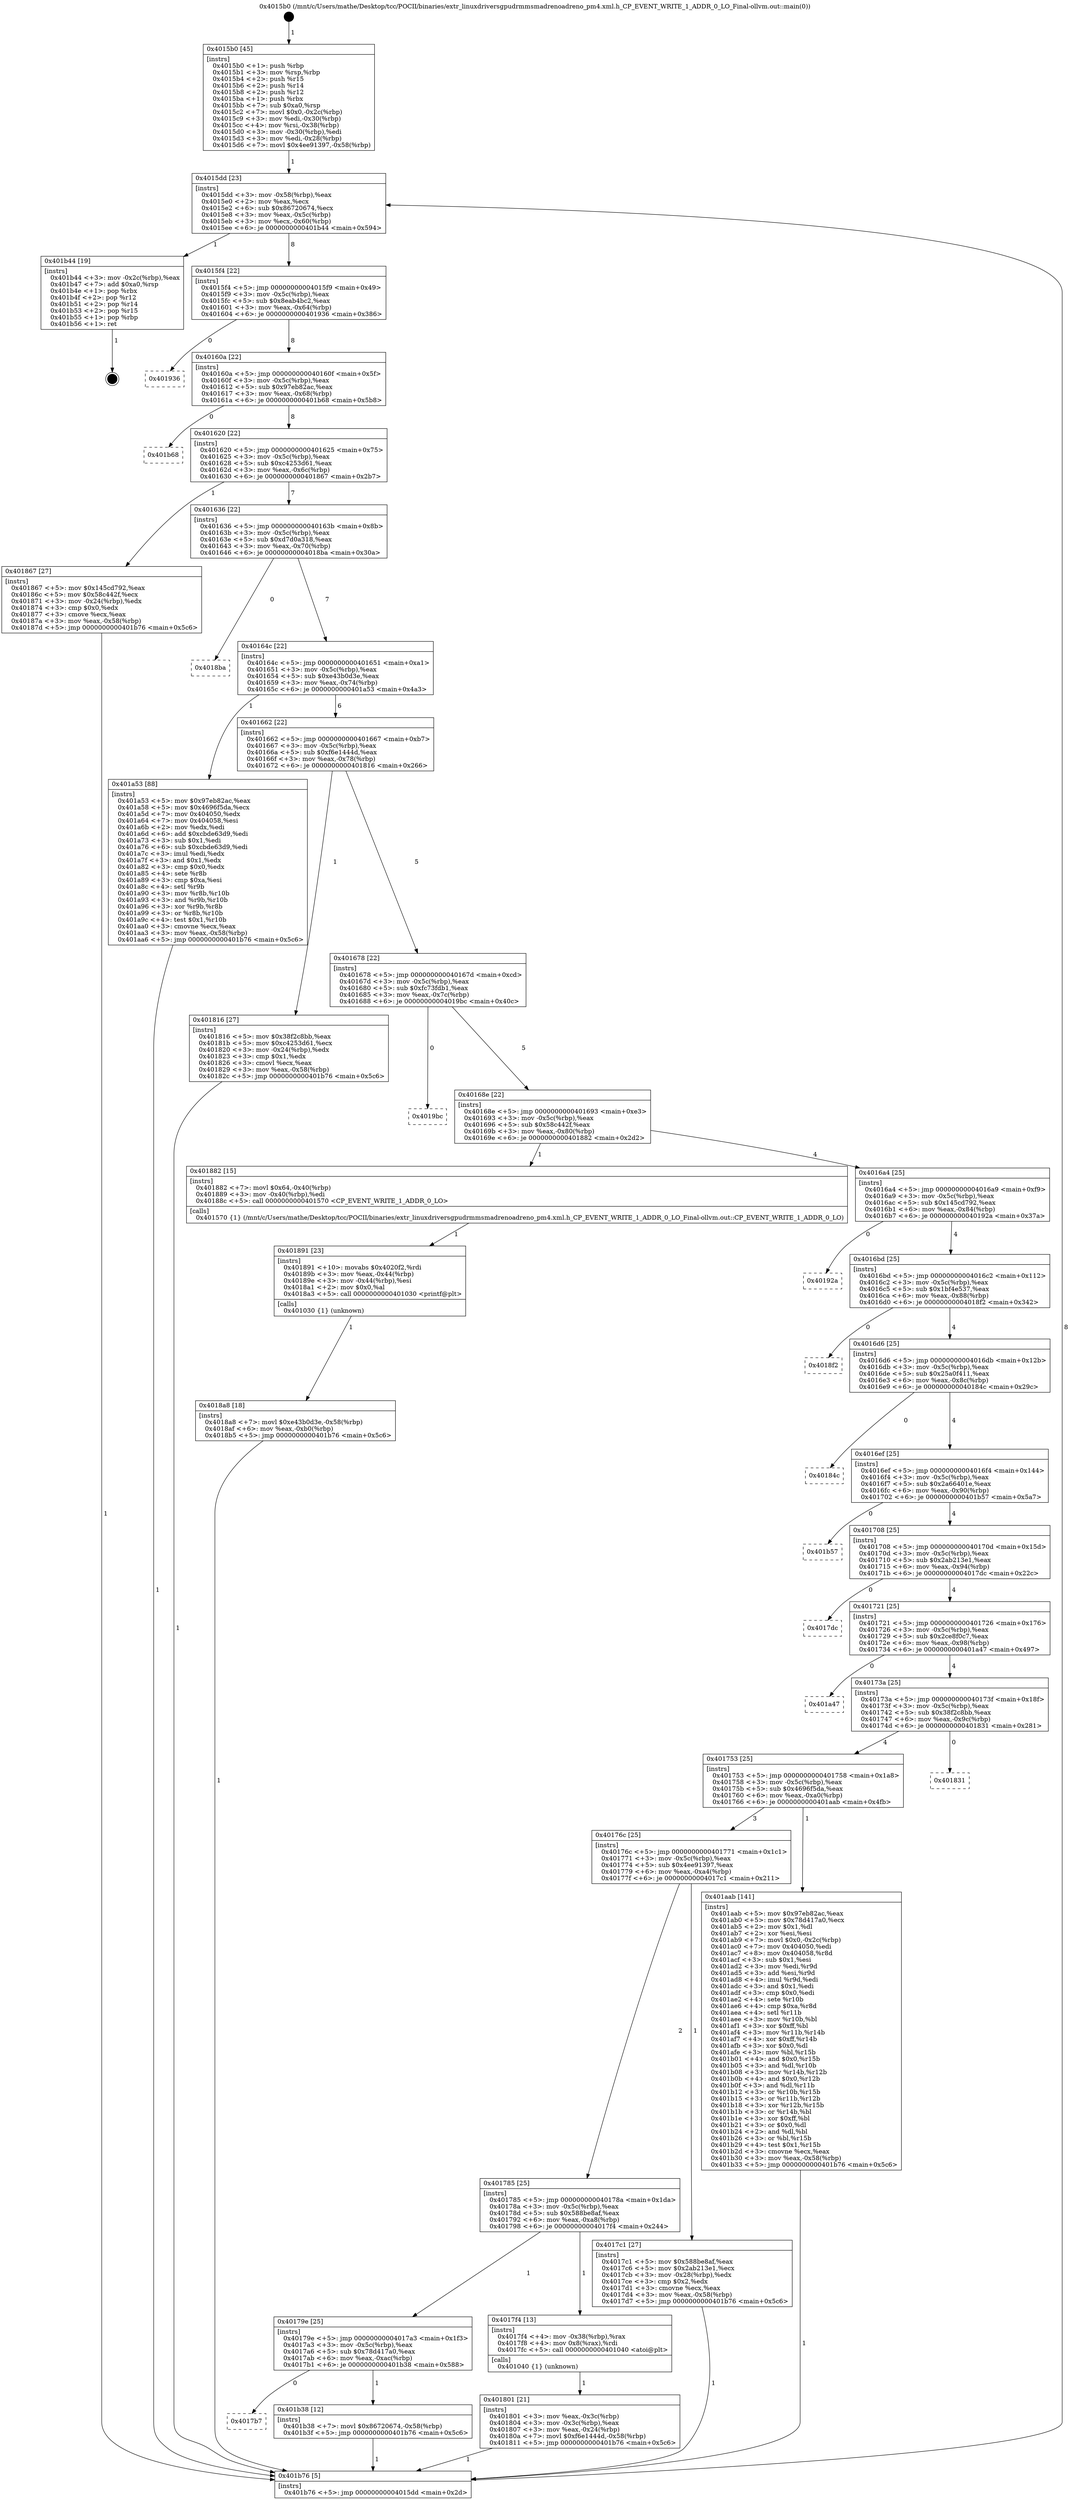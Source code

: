 digraph "0x4015b0" {
  label = "0x4015b0 (/mnt/c/Users/mathe/Desktop/tcc/POCII/binaries/extr_linuxdriversgpudrmmsmadrenoadreno_pm4.xml.h_CP_EVENT_WRITE_1_ADDR_0_LO_Final-ollvm.out::main(0))"
  labelloc = "t"
  node[shape=record]

  Entry [label="",width=0.3,height=0.3,shape=circle,fillcolor=black,style=filled]
  "0x4015dd" [label="{
     0x4015dd [23]\l
     | [instrs]\l
     &nbsp;&nbsp;0x4015dd \<+3\>: mov -0x58(%rbp),%eax\l
     &nbsp;&nbsp;0x4015e0 \<+2\>: mov %eax,%ecx\l
     &nbsp;&nbsp;0x4015e2 \<+6\>: sub $0x86720674,%ecx\l
     &nbsp;&nbsp;0x4015e8 \<+3\>: mov %eax,-0x5c(%rbp)\l
     &nbsp;&nbsp;0x4015eb \<+3\>: mov %ecx,-0x60(%rbp)\l
     &nbsp;&nbsp;0x4015ee \<+6\>: je 0000000000401b44 \<main+0x594\>\l
  }"]
  "0x401b44" [label="{
     0x401b44 [19]\l
     | [instrs]\l
     &nbsp;&nbsp;0x401b44 \<+3\>: mov -0x2c(%rbp),%eax\l
     &nbsp;&nbsp;0x401b47 \<+7\>: add $0xa0,%rsp\l
     &nbsp;&nbsp;0x401b4e \<+1\>: pop %rbx\l
     &nbsp;&nbsp;0x401b4f \<+2\>: pop %r12\l
     &nbsp;&nbsp;0x401b51 \<+2\>: pop %r14\l
     &nbsp;&nbsp;0x401b53 \<+2\>: pop %r15\l
     &nbsp;&nbsp;0x401b55 \<+1\>: pop %rbp\l
     &nbsp;&nbsp;0x401b56 \<+1\>: ret\l
  }"]
  "0x4015f4" [label="{
     0x4015f4 [22]\l
     | [instrs]\l
     &nbsp;&nbsp;0x4015f4 \<+5\>: jmp 00000000004015f9 \<main+0x49\>\l
     &nbsp;&nbsp;0x4015f9 \<+3\>: mov -0x5c(%rbp),%eax\l
     &nbsp;&nbsp;0x4015fc \<+5\>: sub $0x8eab4bc2,%eax\l
     &nbsp;&nbsp;0x401601 \<+3\>: mov %eax,-0x64(%rbp)\l
     &nbsp;&nbsp;0x401604 \<+6\>: je 0000000000401936 \<main+0x386\>\l
  }"]
  Exit [label="",width=0.3,height=0.3,shape=circle,fillcolor=black,style=filled,peripheries=2]
  "0x401936" [label="{
     0x401936\l
  }", style=dashed]
  "0x40160a" [label="{
     0x40160a [22]\l
     | [instrs]\l
     &nbsp;&nbsp;0x40160a \<+5\>: jmp 000000000040160f \<main+0x5f\>\l
     &nbsp;&nbsp;0x40160f \<+3\>: mov -0x5c(%rbp),%eax\l
     &nbsp;&nbsp;0x401612 \<+5\>: sub $0x97eb82ac,%eax\l
     &nbsp;&nbsp;0x401617 \<+3\>: mov %eax,-0x68(%rbp)\l
     &nbsp;&nbsp;0x40161a \<+6\>: je 0000000000401b68 \<main+0x5b8\>\l
  }"]
  "0x4017b7" [label="{
     0x4017b7\l
  }", style=dashed]
  "0x401b68" [label="{
     0x401b68\l
  }", style=dashed]
  "0x401620" [label="{
     0x401620 [22]\l
     | [instrs]\l
     &nbsp;&nbsp;0x401620 \<+5\>: jmp 0000000000401625 \<main+0x75\>\l
     &nbsp;&nbsp;0x401625 \<+3\>: mov -0x5c(%rbp),%eax\l
     &nbsp;&nbsp;0x401628 \<+5\>: sub $0xc4253d61,%eax\l
     &nbsp;&nbsp;0x40162d \<+3\>: mov %eax,-0x6c(%rbp)\l
     &nbsp;&nbsp;0x401630 \<+6\>: je 0000000000401867 \<main+0x2b7\>\l
  }"]
  "0x401b38" [label="{
     0x401b38 [12]\l
     | [instrs]\l
     &nbsp;&nbsp;0x401b38 \<+7\>: movl $0x86720674,-0x58(%rbp)\l
     &nbsp;&nbsp;0x401b3f \<+5\>: jmp 0000000000401b76 \<main+0x5c6\>\l
  }"]
  "0x401867" [label="{
     0x401867 [27]\l
     | [instrs]\l
     &nbsp;&nbsp;0x401867 \<+5\>: mov $0x145cd792,%eax\l
     &nbsp;&nbsp;0x40186c \<+5\>: mov $0x58c442f,%ecx\l
     &nbsp;&nbsp;0x401871 \<+3\>: mov -0x24(%rbp),%edx\l
     &nbsp;&nbsp;0x401874 \<+3\>: cmp $0x0,%edx\l
     &nbsp;&nbsp;0x401877 \<+3\>: cmove %ecx,%eax\l
     &nbsp;&nbsp;0x40187a \<+3\>: mov %eax,-0x58(%rbp)\l
     &nbsp;&nbsp;0x40187d \<+5\>: jmp 0000000000401b76 \<main+0x5c6\>\l
  }"]
  "0x401636" [label="{
     0x401636 [22]\l
     | [instrs]\l
     &nbsp;&nbsp;0x401636 \<+5\>: jmp 000000000040163b \<main+0x8b\>\l
     &nbsp;&nbsp;0x40163b \<+3\>: mov -0x5c(%rbp),%eax\l
     &nbsp;&nbsp;0x40163e \<+5\>: sub $0xd7d0a318,%eax\l
     &nbsp;&nbsp;0x401643 \<+3\>: mov %eax,-0x70(%rbp)\l
     &nbsp;&nbsp;0x401646 \<+6\>: je 00000000004018ba \<main+0x30a\>\l
  }"]
  "0x4018a8" [label="{
     0x4018a8 [18]\l
     | [instrs]\l
     &nbsp;&nbsp;0x4018a8 \<+7\>: movl $0xe43b0d3e,-0x58(%rbp)\l
     &nbsp;&nbsp;0x4018af \<+6\>: mov %eax,-0xb0(%rbp)\l
     &nbsp;&nbsp;0x4018b5 \<+5\>: jmp 0000000000401b76 \<main+0x5c6\>\l
  }"]
  "0x4018ba" [label="{
     0x4018ba\l
  }", style=dashed]
  "0x40164c" [label="{
     0x40164c [22]\l
     | [instrs]\l
     &nbsp;&nbsp;0x40164c \<+5\>: jmp 0000000000401651 \<main+0xa1\>\l
     &nbsp;&nbsp;0x401651 \<+3\>: mov -0x5c(%rbp),%eax\l
     &nbsp;&nbsp;0x401654 \<+5\>: sub $0xe43b0d3e,%eax\l
     &nbsp;&nbsp;0x401659 \<+3\>: mov %eax,-0x74(%rbp)\l
     &nbsp;&nbsp;0x40165c \<+6\>: je 0000000000401a53 \<main+0x4a3\>\l
  }"]
  "0x401891" [label="{
     0x401891 [23]\l
     | [instrs]\l
     &nbsp;&nbsp;0x401891 \<+10\>: movabs $0x4020f2,%rdi\l
     &nbsp;&nbsp;0x40189b \<+3\>: mov %eax,-0x44(%rbp)\l
     &nbsp;&nbsp;0x40189e \<+3\>: mov -0x44(%rbp),%esi\l
     &nbsp;&nbsp;0x4018a1 \<+2\>: mov $0x0,%al\l
     &nbsp;&nbsp;0x4018a3 \<+5\>: call 0000000000401030 \<printf@plt\>\l
     | [calls]\l
     &nbsp;&nbsp;0x401030 \{1\} (unknown)\l
  }"]
  "0x401a53" [label="{
     0x401a53 [88]\l
     | [instrs]\l
     &nbsp;&nbsp;0x401a53 \<+5\>: mov $0x97eb82ac,%eax\l
     &nbsp;&nbsp;0x401a58 \<+5\>: mov $0x4696f5da,%ecx\l
     &nbsp;&nbsp;0x401a5d \<+7\>: mov 0x404050,%edx\l
     &nbsp;&nbsp;0x401a64 \<+7\>: mov 0x404058,%esi\l
     &nbsp;&nbsp;0x401a6b \<+2\>: mov %edx,%edi\l
     &nbsp;&nbsp;0x401a6d \<+6\>: add $0xcbde63d9,%edi\l
     &nbsp;&nbsp;0x401a73 \<+3\>: sub $0x1,%edi\l
     &nbsp;&nbsp;0x401a76 \<+6\>: sub $0xcbde63d9,%edi\l
     &nbsp;&nbsp;0x401a7c \<+3\>: imul %edi,%edx\l
     &nbsp;&nbsp;0x401a7f \<+3\>: and $0x1,%edx\l
     &nbsp;&nbsp;0x401a82 \<+3\>: cmp $0x0,%edx\l
     &nbsp;&nbsp;0x401a85 \<+4\>: sete %r8b\l
     &nbsp;&nbsp;0x401a89 \<+3\>: cmp $0xa,%esi\l
     &nbsp;&nbsp;0x401a8c \<+4\>: setl %r9b\l
     &nbsp;&nbsp;0x401a90 \<+3\>: mov %r8b,%r10b\l
     &nbsp;&nbsp;0x401a93 \<+3\>: and %r9b,%r10b\l
     &nbsp;&nbsp;0x401a96 \<+3\>: xor %r9b,%r8b\l
     &nbsp;&nbsp;0x401a99 \<+3\>: or %r8b,%r10b\l
     &nbsp;&nbsp;0x401a9c \<+4\>: test $0x1,%r10b\l
     &nbsp;&nbsp;0x401aa0 \<+3\>: cmovne %ecx,%eax\l
     &nbsp;&nbsp;0x401aa3 \<+3\>: mov %eax,-0x58(%rbp)\l
     &nbsp;&nbsp;0x401aa6 \<+5\>: jmp 0000000000401b76 \<main+0x5c6\>\l
  }"]
  "0x401662" [label="{
     0x401662 [22]\l
     | [instrs]\l
     &nbsp;&nbsp;0x401662 \<+5\>: jmp 0000000000401667 \<main+0xb7\>\l
     &nbsp;&nbsp;0x401667 \<+3\>: mov -0x5c(%rbp),%eax\l
     &nbsp;&nbsp;0x40166a \<+5\>: sub $0xf6e1444d,%eax\l
     &nbsp;&nbsp;0x40166f \<+3\>: mov %eax,-0x78(%rbp)\l
     &nbsp;&nbsp;0x401672 \<+6\>: je 0000000000401816 \<main+0x266\>\l
  }"]
  "0x401801" [label="{
     0x401801 [21]\l
     | [instrs]\l
     &nbsp;&nbsp;0x401801 \<+3\>: mov %eax,-0x3c(%rbp)\l
     &nbsp;&nbsp;0x401804 \<+3\>: mov -0x3c(%rbp),%eax\l
     &nbsp;&nbsp;0x401807 \<+3\>: mov %eax,-0x24(%rbp)\l
     &nbsp;&nbsp;0x40180a \<+7\>: movl $0xf6e1444d,-0x58(%rbp)\l
     &nbsp;&nbsp;0x401811 \<+5\>: jmp 0000000000401b76 \<main+0x5c6\>\l
  }"]
  "0x401816" [label="{
     0x401816 [27]\l
     | [instrs]\l
     &nbsp;&nbsp;0x401816 \<+5\>: mov $0x38f2c8bb,%eax\l
     &nbsp;&nbsp;0x40181b \<+5\>: mov $0xc4253d61,%ecx\l
     &nbsp;&nbsp;0x401820 \<+3\>: mov -0x24(%rbp),%edx\l
     &nbsp;&nbsp;0x401823 \<+3\>: cmp $0x1,%edx\l
     &nbsp;&nbsp;0x401826 \<+3\>: cmovl %ecx,%eax\l
     &nbsp;&nbsp;0x401829 \<+3\>: mov %eax,-0x58(%rbp)\l
     &nbsp;&nbsp;0x40182c \<+5\>: jmp 0000000000401b76 \<main+0x5c6\>\l
  }"]
  "0x401678" [label="{
     0x401678 [22]\l
     | [instrs]\l
     &nbsp;&nbsp;0x401678 \<+5\>: jmp 000000000040167d \<main+0xcd\>\l
     &nbsp;&nbsp;0x40167d \<+3\>: mov -0x5c(%rbp),%eax\l
     &nbsp;&nbsp;0x401680 \<+5\>: sub $0xfc73fdb1,%eax\l
     &nbsp;&nbsp;0x401685 \<+3\>: mov %eax,-0x7c(%rbp)\l
     &nbsp;&nbsp;0x401688 \<+6\>: je 00000000004019bc \<main+0x40c\>\l
  }"]
  "0x40179e" [label="{
     0x40179e [25]\l
     | [instrs]\l
     &nbsp;&nbsp;0x40179e \<+5\>: jmp 00000000004017a3 \<main+0x1f3\>\l
     &nbsp;&nbsp;0x4017a3 \<+3\>: mov -0x5c(%rbp),%eax\l
     &nbsp;&nbsp;0x4017a6 \<+5\>: sub $0x78d417a0,%eax\l
     &nbsp;&nbsp;0x4017ab \<+6\>: mov %eax,-0xac(%rbp)\l
     &nbsp;&nbsp;0x4017b1 \<+6\>: je 0000000000401b38 \<main+0x588\>\l
  }"]
  "0x4019bc" [label="{
     0x4019bc\l
  }", style=dashed]
  "0x40168e" [label="{
     0x40168e [22]\l
     | [instrs]\l
     &nbsp;&nbsp;0x40168e \<+5\>: jmp 0000000000401693 \<main+0xe3\>\l
     &nbsp;&nbsp;0x401693 \<+3\>: mov -0x5c(%rbp),%eax\l
     &nbsp;&nbsp;0x401696 \<+5\>: sub $0x58c442f,%eax\l
     &nbsp;&nbsp;0x40169b \<+3\>: mov %eax,-0x80(%rbp)\l
     &nbsp;&nbsp;0x40169e \<+6\>: je 0000000000401882 \<main+0x2d2\>\l
  }"]
  "0x4017f4" [label="{
     0x4017f4 [13]\l
     | [instrs]\l
     &nbsp;&nbsp;0x4017f4 \<+4\>: mov -0x38(%rbp),%rax\l
     &nbsp;&nbsp;0x4017f8 \<+4\>: mov 0x8(%rax),%rdi\l
     &nbsp;&nbsp;0x4017fc \<+5\>: call 0000000000401040 \<atoi@plt\>\l
     | [calls]\l
     &nbsp;&nbsp;0x401040 \{1\} (unknown)\l
  }"]
  "0x401882" [label="{
     0x401882 [15]\l
     | [instrs]\l
     &nbsp;&nbsp;0x401882 \<+7\>: movl $0x64,-0x40(%rbp)\l
     &nbsp;&nbsp;0x401889 \<+3\>: mov -0x40(%rbp),%edi\l
     &nbsp;&nbsp;0x40188c \<+5\>: call 0000000000401570 \<CP_EVENT_WRITE_1_ADDR_0_LO\>\l
     | [calls]\l
     &nbsp;&nbsp;0x401570 \{1\} (/mnt/c/Users/mathe/Desktop/tcc/POCII/binaries/extr_linuxdriversgpudrmmsmadrenoadreno_pm4.xml.h_CP_EVENT_WRITE_1_ADDR_0_LO_Final-ollvm.out::CP_EVENT_WRITE_1_ADDR_0_LO)\l
  }"]
  "0x4016a4" [label="{
     0x4016a4 [25]\l
     | [instrs]\l
     &nbsp;&nbsp;0x4016a4 \<+5\>: jmp 00000000004016a9 \<main+0xf9\>\l
     &nbsp;&nbsp;0x4016a9 \<+3\>: mov -0x5c(%rbp),%eax\l
     &nbsp;&nbsp;0x4016ac \<+5\>: sub $0x145cd792,%eax\l
     &nbsp;&nbsp;0x4016b1 \<+6\>: mov %eax,-0x84(%rbp)\l
     &nbsp;&nbsp;0x4016b7 \<+6\>: je 000000000040192a \<main+0x37a\>\l
  }"]
  "0x4015b0" [label="{
     0x4015b0 [45]\l
     | [instrs]\l
     &nbsp;&nbsp;0x4015b0 \<+1\>: push %rbp\l
     &nbsp;&nbsp;0x4015b1 \<+3\>: mov %rsp,%rbp\l
     &nbsp;&nbsp;0x4015b4 \<+2\>: push %r15\l
     &nbsp;&nbsp;0x4015b6 \<+2\>: push %r14\l
     &nbsp;&nbsp;0x4015b8 \<+2\>: push %r12\l
     &nbsp;&nbsp;0x4015ba \<+1\>: push %rbx\l
     &nbsp;&nbsp;0x4015bb \<+7\>: sub $0xa0,%rsp\l
     &nbsp;&nbsp;0x4015c2 \<+7\>: movl $0x0,-0x2c(%rbp)\l
     &nbsp;&nbsp;0x4015c9 \<+3\>: mov %edi,-0x30(%rbp)\l
     &nbsp;&nbsp;0x4015cc \<+4\>: mov %rsi,-0x38(%rbp)\l
     &nbsp;&nbsp;0x4015d0 \<+3\>: mov -0x30(%rbp),%edi\l
     &nbsp;&nbsp;0x4015d3 \<+3\>: mov %edi,-0x28(%rbp)\l
     &nbsp;&nbsp;0x4015d6 \<+7\>: movl $0x4ee91397,-0x58(%rbp)\l
  }"]
  "0x40192a" [label="{
     0x40192a\l
  }", style=dashed]
  "0x4016bd" [label="{
     0x4016bd [25]\l
     | [instrs]\l
     &nbsp;&nbsp;0x4016bd \<+5\>: jmp 00000000004016c2 \<main+0x112\>\l
     &nbsp;&nbsp;0x4016c2 \<+3\>: mov -0x5c(%rbp),%eax\l
     &nbsp;&nbsp;0x4016c5 \<+5\>: sub $0x1bf4e537,%eax\l
     &nbsp;&nbsp;0x4016ca \<+6\>: mov %eax,-0x88(%rbp)\l
     &nbsp;&nbsp;0x4016d0 \<+6\>: je 00000000004018f2 \<main+0x342\>\l
  }"]
  "0x401b76" [label="{
     0x401b76 [5]\l
     | [instrs]\l
     &nbsp;&nbsp;0x401b76 \<+5\>: jmp 00000000004015dd \<main+0x2d\>\l
  }"]
  "0x4018f2" [label="{
     0x4018f2\l
  }", style=dashed]
  "0x4016d6" [label="{
     0x4016d6 [25]\l
     | [instrs]\l
     &nbsp;&nbsp;0x4016d6 \<+5\>: jmp 00000000004016db \<main+0x12b\>\l
     &nbsp;&nbsp;0x4016db \<+3\>: mov -0x5c(%rbp),%eax\l
     &nbsp;&nbsp;0x4016de \<+5\>: sub $0x25a0f411,%eax\l
     &nbsp;&nbsp;0x4016e3 \<+6\>: mov %eax,-0x8c(%rbp)\l
     &nbsp;&nbsp;0x4016e9 \<+6\>: je 000000000040184c \<main+0x29c\>\l
  }"]
  "0x401785" [label="{
     0x401785 [25]\l
     | [instrs]\l
     &nbsp;&nbsp;0x401785 \<+5\>: jmp 000000000040178a \<main+0x1da\>\l
     &nbsp;&nbsp;0x40178a \<+3\>: mov -0x5c(%rbp),%eax\l
     &nbsp;&nbsp;0x40178d \<+5\>: sub $0x588be8af,%eax\l
     &nbsp;&nbsp;0x401792 \<+6\>: mov %eax,-0xa8(%rbp)\l
     &nbsp;&nbsp;0x401798 \<+6\>: je 00000000004017f4 \<main+0x244\>\l
  }"]
  "0x40184c" [label="{
     0x40184c\l
  }", style=dashed]
  "0x4016ef" [label="{
     0x4016ef [25]\l
     | [instrs]\l
     &nbsp;&nbsp;0x4016ef \<+5\>: jmp 00000000004016f4 \<main+0x144\>\l
     &nbsp;&nbsp;0x4016f4 \<+3\>: mov -0x5c(%rbp),%eax\l
     &nbsp;&nbsp;0x4016f7 \<+5\>: sub $0x2a66401e,%eax\l
     &nbsp;&nbsp;0x4016fc \<+6\>: mov %eax,-0x90(%rbp)\l
     &nbsp;&nbsp;0x401702 \<+6\>: je 0000000000401b57 \<main+0x5a7\>\l
  }"]
  "0x4017c1" [label="{
     0x4017c1 [27]\l
     | [instrs]\l
     &nbsp;&nbsp;0x4017c1 \<+5\>: mov $0x588be8af,%eax\l
     &nbsp;&nbsp;0x4017c6 \<+5\>: mov $0x2ab213e1,%ecx\l
     &nbsp;&nbsp;0x4017cb \<+3\>: mov -0x28(%rbp),%edx\l
     &nbsp;&nbsp;0x4017ce \<+3\>: cmp $0x2,%edx\l
     &nbsp;&nbsp;0x4017d1 \<+3\>: cmovne %ecx,%eax\l
     &nbsp;&nbsp;0x4017d4 \<+3\>: mov %eax,-0x58(%rbp)\l
     &nbsp;&nbsp;0x4017d7 \<+5\>: jmp 0000000000401b76 \<main+0x5c6\>\l
  }"]
  "0x401b57" [label="{
     0x401b57\l
  }", style=dashed]
  "0x401708" [label="{
     0x401708 [25]\l
     | [instrs]\l
     &nbsp;&nbsp;0x401708 \<+5\>: jmp 000000000040170d \<main+0x15d\>\l
     &nbsp;&nbsp;0x40170d \<+3\>: mov -0x5c(%rbp),%eax\l
     &nbsp;&nbsp;0x401710 \<+5\>: sub $0x2ab213e1,%eax\l
     &nbsp;&nbsp;0x401715 \<+6\>: mov %eax,-0x94(%rbp)\l
     &nbsp;&nbsp;0x40171b \<+6\>: je 00000000004017dc \<main+0x22c\>\l
  }"]
  "0x40176c" [label="{
     0x40176c [25]\l
     | [instrs]\l
     &nbsp;&nbsp;0x40176c \<+5\>: jmp 0000000000401771 \<main+0x1c1\>\l
     &nbsp;&nbsp;0x401771 \<+3\>: mov -0x5c(%rbp),%eax\l
     &nbsp;&nbsp;0x401774 \<+5\>: sub $0x4ee91397,%eax\l
     &nbsp;&nbsp;0x401779 \<+6\>: mov %eax,-0xa4(%rbp)\l
     &nbsp;&nbsp;0x40177f \<+6\>: je 00000000004017c1 \<main+0x211\>\l
  }"]
  "0x4017dc" [label="{
     0x4017dc\l
  }", style=dashed]
  "0x401721" [label="{
     0x401721 [25]\l
     | [instrs]\l
     &nbsp;&nbsp;0x401721 \<+5\>: jmp 0000000000401726 \<main+0x176\>\l
     &nbsp;&nbsp;0x401726 \<+3\>: mov -0x5c(%rbp),%eax\l
     &nbsp;&nbsp;0x401729 \<+5\>: sub $0x2ce8f0c7,%eax\l
     &nbsp;&nbsp;0x40172e \<+6\>: mov %eax,-0x98(%rbp)\l
     &nbsp;&nbsp;0x401734 \<+6\>: je 0000000000401a47 \<main+0x497\>\l
  }"]
  "0x401aab" [label="{
     0x401aab [141]\l
     | [instrs]\l
     &nbsp;&nbsp;0x401aab \<+5\>: mov $0x97eb82ac,%eax\l
     &nbsp;&nbsp;0x401ab0 \<+5\>: mov $0x78d417a0,%ecx\l
     &nbsp;&nbsp;0x401ab5 \<+2\>: mov $0x1,%dl\l
     &nbsp;&nbsp;0x401ab7 \<+2\>: xor %esi,%esi\l
     &nbsp;&nbsp;0x401ab9 \<+7\>: movl $0x0,-0x2c(%rbp)\l
     &nbsp;&nbsp;0x401ac0 \<+7\>: mov 0x404050,%edi\l
     &nbsp;&nbsp;0x401ac7 \<+8\>: mov 0x404058,%r8d\l
     &nbsp;&nbsp;0x401acf \<+3\>: sub $0x1,%esi\l
     &nbsp;&nbsp;0x401ad2 \<+3\>: mov %edi,%r9d\l
     &nbsp;&nbsp;0x401ad5 \<+3\>: add %esi,%r9d\l
     &nbsp;&nbsp;0x401ad8 \<+4\>: imul %r9d,%edi\l
     &nbsp;&nbsp;0x401adc \<+3\>: and $0x1,%edi\l
     &nbsp;&nbsp;0x401adf \<+3\>: cmp $0x0,%edi\l
     &nbsp;&nbsp;0x401ae2 \<+4\>: sete %r10b\l
     &nbsp;&nbsp;0x401ae6 \<+4\>: cmp $0xa,%r8d\l
     &nbsp;&nbsp;0x401aea \<+4\>: setl %r11b\l
     &nbsp;&nbsp;0x401aee \<+3\>: mov %r10b,%bl\l
     &nbsp;&nbsp;0x401af1 \<+3\>: xor $0xff,%bl\l
     &nbsp;&nbsp;0x401af4 \<+3\>: mov %r11b,%r14b\l
     &nbsp;&nbsp;0x401af7 \<+4\>: xor $0xff,%r14b\l
     &nbsp;&nbsp;0x401afb \<+3\>: xor $0x0,%dl\l
     &nbsp;&nbsp;0x401afe \<+3\>: mov %bl,%r15b\l
     &nbsp;&nbsp;0x401b01 \<+4\>: and $0x0,%r15b\l
     &nbsp;&nbsp;0x401b05 \<+3\>: and %dl,%r10b\l
     &nbsp;&nbsp;0x401b08 \<+3\>: mov %r14b,%r12b\l
     &nbsp;&nbsp;0x401b0b \<+4\>: and $0x0,%r12b\l
     &nbsp;&nbsp;0x401b0f \<+3\>: and %dl,%r11b\l
     &nbsp;&nbsp;0x401b12 \<+3\>: or %r10b,%r15b\l
     &nbsp;&nbsp;0x401b15 \<+3\>: or %r11b,%r12b\l
     &nbsp;&nbsp;0x401b18 \<+3\>: xor %r12b,%r15b\l
     &nbsp;&nbsp;0x401b1b \<+3\>: or %r14b,%bl\l
     &nbsp;&nbsp;0x401b1e \<+3\>: xor $0xff,%bl\l
     &nbsp;&nbsp;0x401b21 \<+3\>: or $0x0,%dl\l
     &nbsp;&nbsp;0x401b24 \<+2\>: and %dl,%bl\l
     &nbsp;&nbsp;0x401b26 \<+3\>: or %bl,%r15b\l
     &nbsp;&nbsp;0x401b29 \<+4\>: test $0x1,%r15b\l
     &nbsp;&nbsp;0x401b2d \<+3\>: cmovne %ecx,%eax\l
     &nbsp;&nbsp;0x401b30 \<+3\>: mov %eax,-0x58(%rbp)\l
     &nbsp;&nbsp;0x401b33 \<+5\>: jmp 0000000000401b76 \<main+0x5c6\>\l
  }"]
  "0x401a47" [label="{
     0x401a47\l
  }", style=dashed]
  "0x40173a" [label="{
     0x40173a [25]\l
     | [instrs]\l
     &nbsp;&nbsp;0x40173a \<+5\>: jmp 000000000040173f \<main+0x18f\>\l
     &nbsp;&nbsp;0x40173f \<+3\>: mov -0x5c(%rbp),%eax\l
     &nbsp;&nbsp;0x401742 \<+5\>: sub $0x38f2c8bb,%eax\l
     &nbsp;&nbsp;0x401747 \<+6\>: mov %eax,-0x9c(%rbp)\l
     &nbsp;&nbsp;0x40174d \<+6\>: je 0000000000401831 \<main+0x281\>\l
  }"]
  "0x401753" [label="{
     0x401753 [25]\l
     | [instrs]\l
     &nbsp;&nbsp;0x401753 \<+5\>: jmp 0000000000401758 \<main+0x1a8\>\l
     &nbsp;&nbsp;0x401758 \<+3\>: mov -0x5c(%rbp),%eax\l
     &nbsp;&nbsp;0x40175b \<+5\>: sub $0x4696f5da,%eax\l
     &nbsp;&nbsp;0x401760 \<+6\>: mov %eax,-0xa0(%rbp)\l
     &nbsp;&nbsp;0x401766 \<+6\>: je 0000000000401aab \<main+0x4fb\>\l
  }"]
  "0x401831" [label="{
     0x401831\l
  }", style=dashed]
  Entry -> "0x4015b0" [label=" 1"]
  "0x4015dd" -> "0x401b44" [label=" 1"]
  "0x4015dd" -> "0x4015f4" [label=" 8"]
  "0x401b44" -> Exit [label=" 1"]
  "0x4015f4" -> "0x401936" [label=" 0"]
  "0x4015f4" -> "0x40160a" [label=" 8"]
  "0x401b38" -> "0x401b76" [label=" 1"]
  "0x40160a" -> "0x401b68" [label=" 0"]
  "0x40160a" -> "0x401620" [label=" 8"]
  "0x40179e" -> "0x4017b7" [label=" 0"]
  "0x401620" -> "0x401867" [label=" 1"]
  "0x401620" -> "0x401636" [label=" 7"]
  "0x40179e" -> "0x401b38" [label=" 1"]
  "0x401636" -> "0x4018ba" [label=" 0"]
  "0x401636" -> "0x40164c" [label=" 7"]
  "0x401aab" -> "0x401b76" [label=" 1"]
  "0x40164c" -> "0x401a53" [label=" 1"]
  "0x40164c" -> "0x401662" [label=" 6"]
  "0x401a53" -> "0x401b76" [label=" 1"]
  "0x401662" -> "0x401816" [label=" 1"]
  "0x401662" -> "0x401678" [label=" 5"]
  "0x4018a8" -> "0x401b76" [label=" 1"]
  "0x401678" -> "0x4019bc" [label=" 0"]
  "0x401678" -> "0x40168e" [label=" 5"]
  "0x401891" -> "0x4018a8" [label=" 1"]
  "0x40168e" -> "0x401882" [label=" 1"]
  "0x40168e" -> "0x4016a4" [label=" 4"]
  "0x401882" -> "0x401891" [label=" 1"]
  "0x4016a4" -> "0x40192a" [label=" 0"]
  "0x4016a4" -> "0x4016bd" [label=" 4"]
  "0x401816" -> "0x401b76" [label=" 1"]
  "0x4016bd" -> "0x4018f2" [label=" 0"]
  "0x4016bd" -> "0x4016d6" [label=" 4"]
  "0x401801" -> "0x401b76" [label=" 1"]
  "0x4016d6" -> "0x40184c" [label=" 0"]
  "0x4016d6" -> "0x4016ef" [label=" 4"]
  "0x4017f4" -> "0x401801" [label=" 1"]
  "0x4016ef" -> "0x401b57" [label=" 0"]
  "0x4016ef" -> "0x401708" [label=" 4"]
  "0x401785" -> "0x40179e" [label=" 1"]
  "0x401708" -> "0x4017dc" [label=" 0"]
  "0x401708" -> "0x401721" [label=" 4"]
  "0x401867" -> "0x401b76" [label=" 1"]
  "0x401721" -> "0x401a47" [label=" 0"]
  "0x401721" -> "0x40173a" [label=" 4"]
  "0x401b76" -> "0x4015dd" [label=" 8"]
  "0x40173a" -> "0x401831" [label=" 0"]
  "0x40173a" -> "0x401753" [label=" 4"]
  "0x4015b0" -> "0x4015dd" [label=" 1"]
  "0x401753" -> "0x401aab" [label=" 1"]
  "0x401753" -> "0x40176c" [label=" 3"]
  "0x401785" -> "0x4017f4" [label=" 1"]
  "0x40176c" -> "0x4017c1" [label=" 1"]
  "0x40176c" -> "0x401785" [label=" 2"]
  "0x4017c1" -> "0x401b76" [label=" 1"]
}
